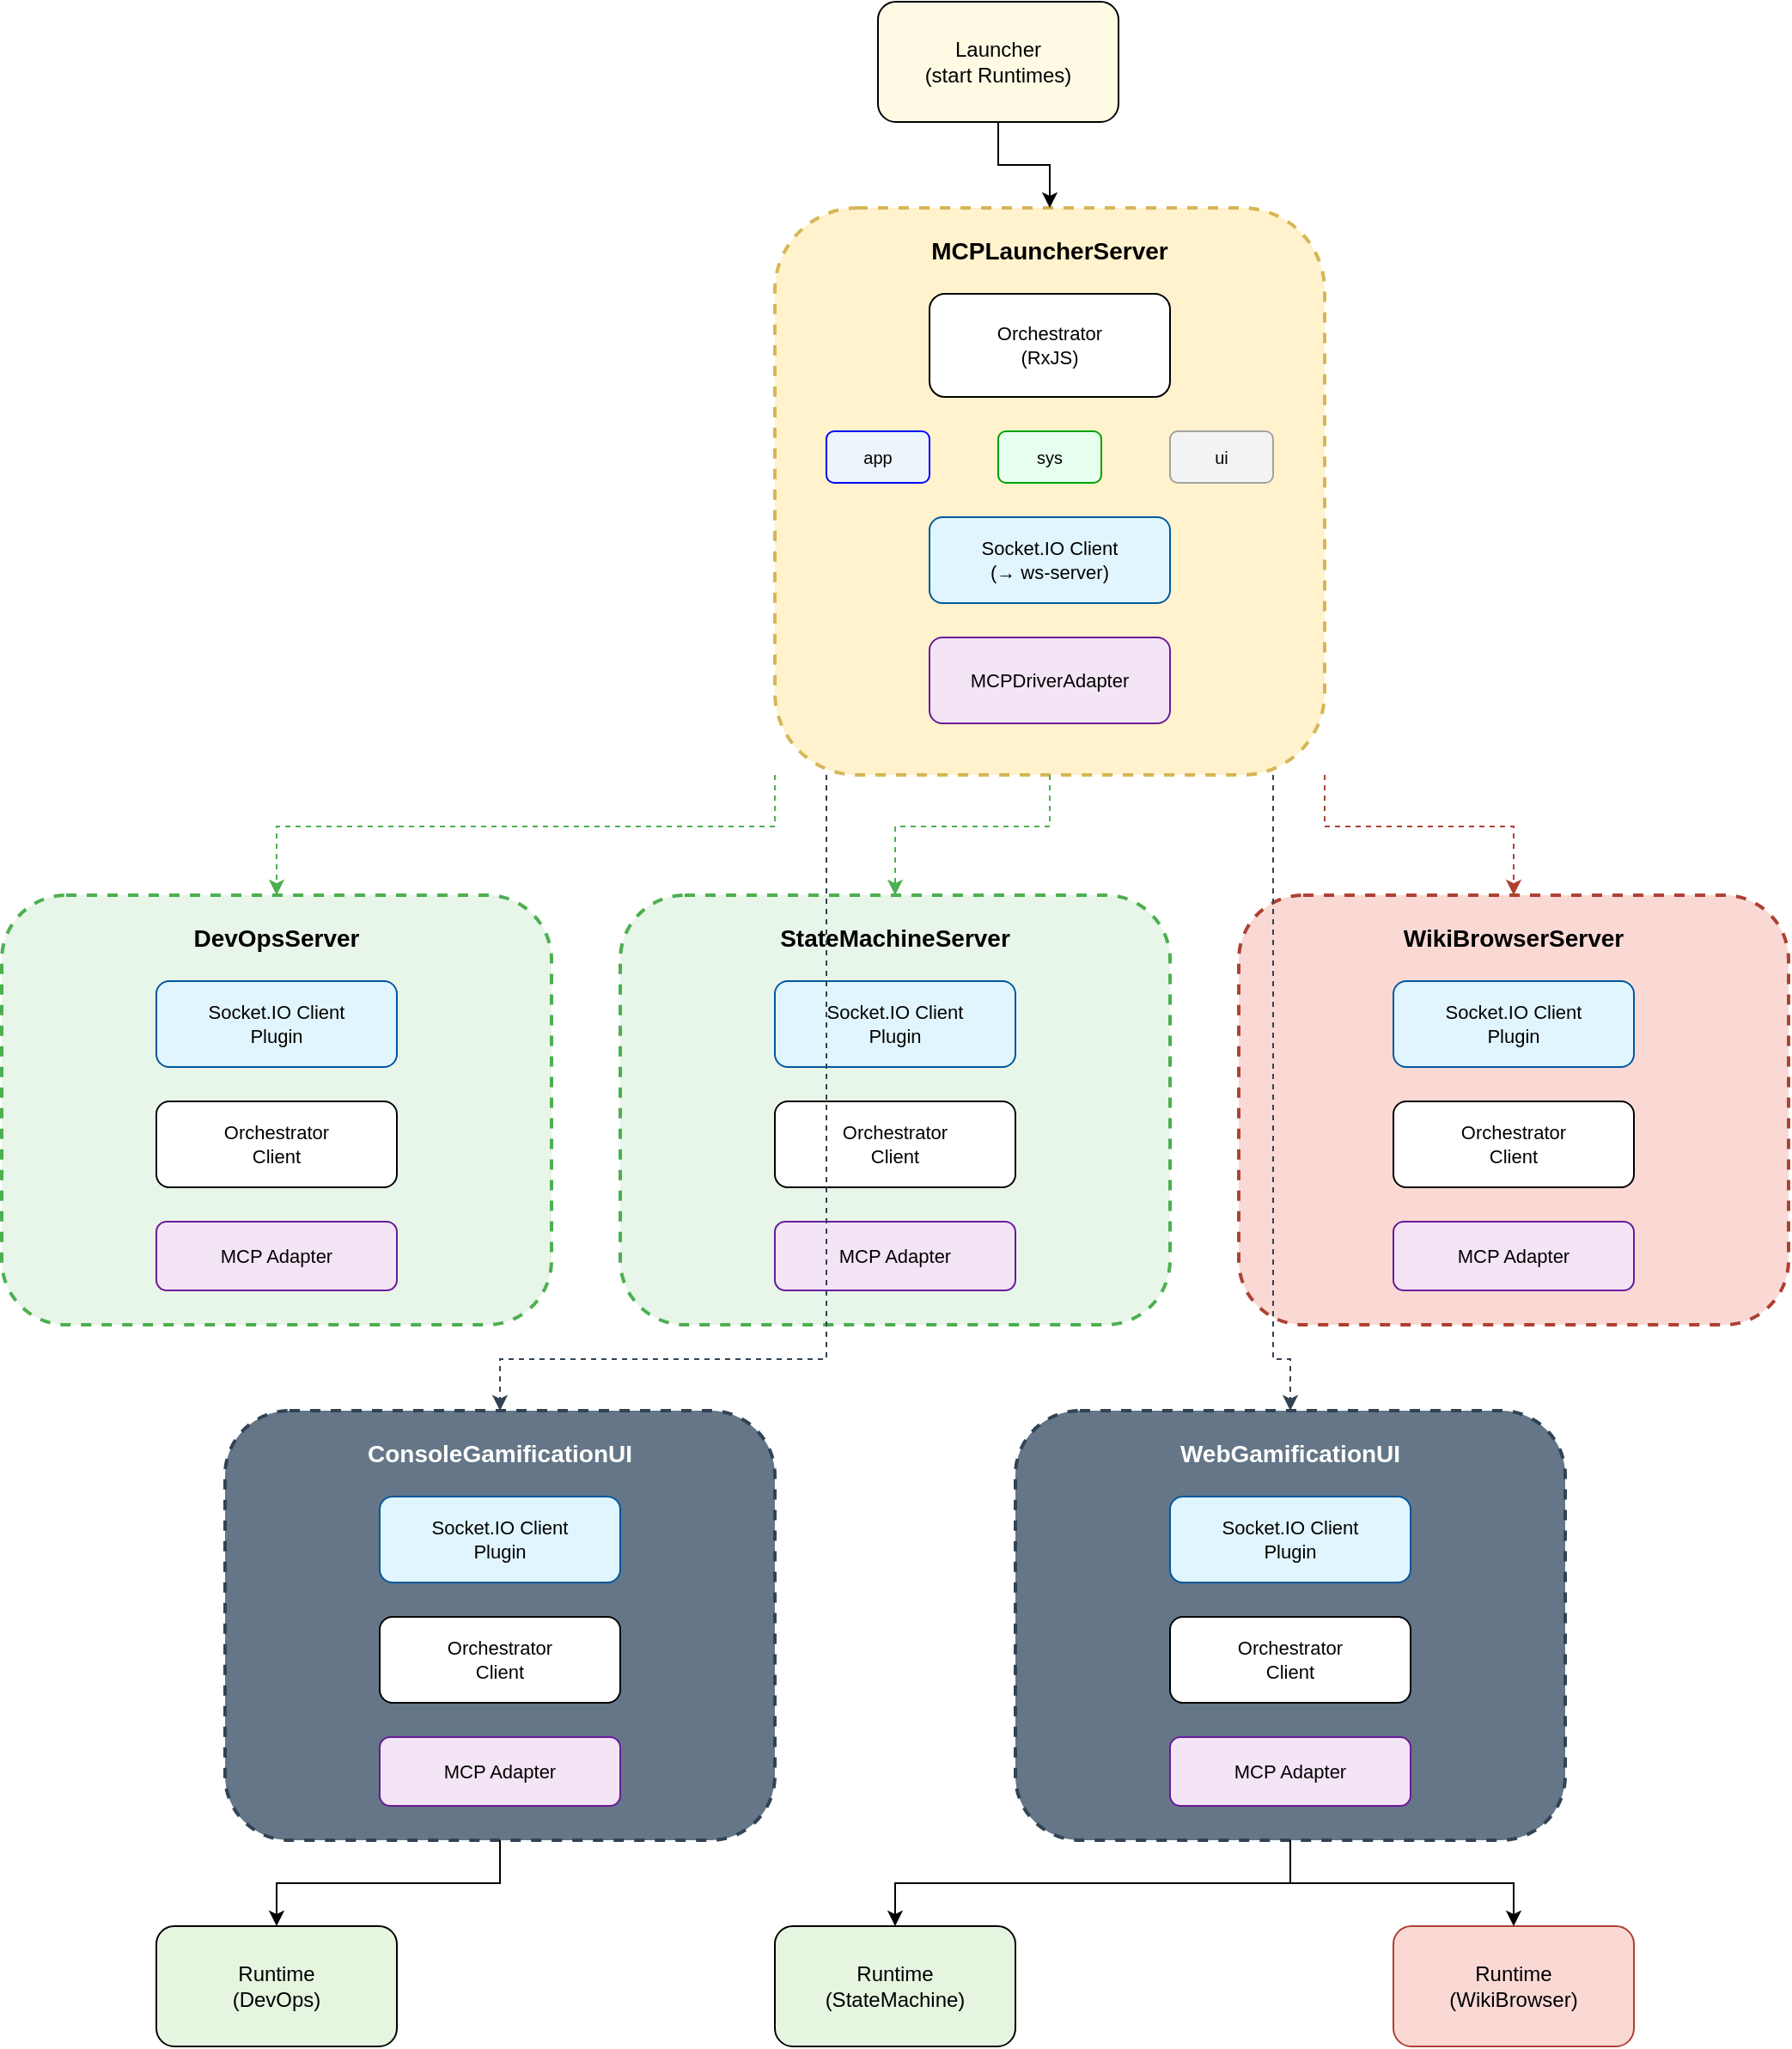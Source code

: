 <?xml version="1.0" encoding="UTF-8"?>
<mxfile version="28.1.2">
  <diagram name="Page-1" id="nrMDSHrh1mtwg5gxZ5Ba">
    <mxGraphModel dx="1477" dy="488" grid="1" gridSize="10" guides="1" tooltips="1" connect="1" arrows="1" fold="1" page="1" pageScale="1" pageWidth="1654" pageHeight="2339" math="0" shadow="0">
      <root>
        <mxCell id="0" />
        <mxCell id="1" parent="0" />
        <mxCell id="launcher" value="Launcher&lt;br&gt;(start Runtimes)" style="rounded=1;whiteSpace=wrap;html=1;fontSize=12;fontColor=#000000;strokeColor=#000000;fillColor=#FFFAE3;" vertex="1" parent="1">
          <mxGeometry x="480" y="100" width="140" height="70" as="geometry" />
        </mxCell>
        <mxCell id="launcher-server-group" value="" style="group" vertex="1" connectable="0" parent="1">
          <mxGeometry x="420" y="220" width="320" height="330" as="geometry" />
        </mxCell>
        <mxCell id="launcher-server-bg" value="" style="rounded=1;whiteSpace=wrap;html=1;fillColor=#FFF2CC;strokeColor=#D6B656;strokeWidth=2;dashed=1;" vertex="1" parent="launcher-server-group">
          <mxGeometry width="320" height="330" as="geometry" />
        </mxCell>
        <mxCell id="launcher-server-title" value="MCPLauncherServer" style="text;html=1;strokeColor=none;fillColor=none;align=center;verticalAlign=middle;whiteSpace=wrap;rounded=0;fontSize=14;fontStyle=1;" vertex="1" parent="launcher-server-group">
          <mxGeometry x="80" y="10" width="160" height="30" as="geometry" />
        </mxCell>
        <mxCell id="launcher-orchestrator" value="Orchestrator&lt;br&gt;(RxJS)" style="rounded=1;whiteSpace=wrap;html=1;fontSize=11;fillColor=#FFFFFF;strokeColor=#000000;" vertex="1" parent="launcher-server-group">
          <mxGeometry x="90" y="50" width="140" height="60" as="geometry" />
        </mxCell>
        <mxCell id="launcher-channel-app" value="app" style="rounded=1;whiteSpace=wrap;html=1;fontSize=10;fillColor=#EBF5FB;strokeColor=#0000FF;" vertex="1" parent="launcher-server-group">
          <mxGeometry x="30" y="130" width="60" height="30" as="geometry" />
        </mxCell>
        <mxCell id="launcher-channel-sys" value="sys" style="rounded=1;whiteSpace=wrap;html=1;fontSize=10;fillColor=#E6FFEF;strokeColor=#00A200;" vertex="1" parent="launcher-server-group">
          <mxGeometry x="130" y="130" width="60" height="30" as="geometry" />
        </mxCell>
        <mxCell id="launcher-channel-ui" value="ui" style="rounded=1;whiteSpace=wrap;html=1;fontSize=10;fillColor=#F3F3F3;strokeColor=#A2A2A2;" vertex="1" parent="launcher-server-group">
          <mxGeometry x="230" y="130" width="60" height="30" as="geometry" />
        </mxCell>
        <mxCell id="launcher-socket-client" value="Socket.IO Client&lt;br&gt;(→ ws-server)" style="rounded=1;whiteSpace=wrap;html=1;fontSize=11;fillColor=#E1F5FE;strokeColor=#01579B;" vertex="1" parent="launcher-server-group">
          <mxGeometry x="90" y="180" width="140" height="50" as="geometry" />
        </mxCell>
        <mxCell id="launcher-mcp-adapter" value="MCPDriverAdapter" style="rounded=1;whiteSpace=wrap;html=1;fontSize=11;fillColor=#F3E5F5;strokeColor=#6A1B9A;" vertex="1" parent="launcher-server-group">
          <mxGeometry x="90" y="250" width="140" height="50" as="geometry" />
        </mxCell>
        <mxCell id="devops-server-group" value="" style="group" vertex="1" connectable="0" parent="1">
          <mxGeometry x="-30" y="620" width="320" height="250" as="geometry" />
        </mxCell>
        <mxCell id="devops-server-bg" value="" style="rounded=1;whiteSpace=wrap;html=1;fillColor=#E8F5E9;strokeColor=#4CAF50;strokeWidth=2;dashed=1;" vertex="1" parent="devops-server-group">
          <mxGeometry width="320" height="250" as="geometry" />
        </mxCell>
        <mxCell id="devops-server-title" value="DevOpsServer" style="text;html=1;strokeColor=none;fillColor=none;align=center;verticalAlign=middle;whiteSpace=wrap;rounded=0;fontSize=14;fontStyle=1;" vertex="1" parent="devops-server-group">
          <mxGeometry x="80" y="10" width="160" height="30" as="geometry" />
        </mxCell>
        <mxCell id="devops-socket-client" value="Socket.IO Client&lt;br&gt;Plugin" style="rounded=1;whiteSpace=wrap;html=1;fontSize=11;fillColor=#E1F5FE;strokeColor=#01579B;" vertex="1" parent="devops-server-group">
          <mxGeometry x="90" y="50" width="140" height="50" as="geometry" />
        </mxCell>
        <mxCell id="devops-orchestrator-client" value="Orchestrator&lt;br&gt;Client" style="rounded=1;whiteSpace=wrap;html=1;fontSize=11;fillColor=#FFFFFF;strokeColor=#000000;" vertex="1" parent="devops-server-group">
          <mxGeometry x="90" y="120" width="140" height="50" as="geometry" />
        </mxCell>
        <mxCell id="devops-mcp-adapter" value="MCP Adapter" style="rounded=1;whiteSpace=wrap;html=1;fontSize=11;fillColor=#F3E5F5;strokeColor=#6A1B9A;" vertex="1" parent="devops-server-group">
          <mxGeometry x="90" y="190" width="140" height="40" as="geometry" />
        </mxCell>
        <mxCell id="statemachine-server-group" value="" style="group" vertex="1" connectable="0" parent="1">
          <mxGeometry x="330" y="620" width="320" height="250" as="geometry" />
        </mxCell>
        <mxCell id="statemachine-server-bg" value="" style="rounded=1;whiteSpace=wrap;html=1;fillColor=#E8F5E9;strokeColor=#4CAF50;strokeWidth=2;dashed=1;" vertex="1" parent="statemachine-server-group">
          <mxGeometry width="320" height="250" as="geometry" />
        </mxCell>
        <mxCell id="statemachine-server-title" value="StateMachineServer" style="text;html=1;strokeColor=none;fillColor=none;align=center;verticalAlign=middle;whiteSpace=wrap;rounded=0;fontSize=14;fontStyle=1;" vertex="1" parent="statemachine-server-group">
          <mxGeometry x="80" y="10" width="160" height="30" as="geometry" />
        </mxCell>
        <mxCell id="statemachine-socket-client" value="Socket.IO Client&lt;br&gt;Plugin" style="rounded=1;whiteSpace=wrap;html=1;fontSize=11;fillColor=#E1F5FE;strokeColor=#01579B;" vertex="1" parent="statemachine-server-group">
          <mxGeometry x="90" y="50" width="140" height="50" as="geometry" />
        </mxCell>
        <mxCell id="statemachine-orchestrator-client" value="Orchestrator&lt;br&gt;Client" style="rounded=1;whiteSpace=wrap;html=1;fontSize=11;fillColor=#FFFFFF;strokeColor=#000000;" vertex="1" parent="statemachine-server-group">
          <mxGeometry x="90" y="120" width="140" height="50" as="geometry" />
        </mxCell>
        <mxCell id="statemachine-mcp-adapter" value="MCP Adapter" style="rounded=1;whiteSpace=wrap;html=1;fontSize=11;fillColor=#F3E5F5;strokeColor=#6A1B9A;" vertex="1" parent="statemachine-server-group">
          <mxGeometry x="90" y="190" width="140" height="40" as="geometry" />
        </mxCell>
        <mxCell id="wikibrowser-server-group" value="" style="group" vertex="1" connectable="0" parent="1">
          <mxGeometry x="690" y="620" width="320" height="250" as="geometry" />
        </mxCell>
        <mxCell id="wikibrowser-server-bg" value="" style="rounded=1;whiteSpace=wrap;html=1;fillColor=#fad9d5;strokeColor=#ae4132;strokeWidth=2;dashed=1;" vertex="1" parent="wikibrowser-server-group">
          <mxGeometry width="320" height="250" as="geometry" />
        </mxCell>
        <mxCell id="wikibrowser-server-title" value="WikiBrowserServer" style="text;html=1;strokeColor=none;fillColor=none;align=center;verticalAlign=middle;whiteSpace=wrap;rounded=0;fontSize=14;fontStyle=1;" vertex="1" parent="wikibrowser-server-group">
          <mxGeometry x="80" y="10" width="160" height="30" as="geometry" />
        </mxCell>
        <mxCell id="wikibrowser-socket-client" value="Socket.IO Client&lt;br&gt;Plugin" style="rounded=1;whiteSpace=wrap;html=1;fontSize=11;fillColor=#E1F5FE;strokeColor=#01579B;" vertex="1" parent="wikibrowser-server-group">
          <mxGeometry x="90" y="50" width="140" height="50" as="geometry" />
        </mxCell>
        <mxCell id="wikibrowser-orchestrator-client" value="Orchestrator&lt;br&gt;Client" style="rounded=1;whiteSpace=wrap;html=1;fontSize=11;fillColor=#FFFFFF;strokeColor=#000000;" vertex="1" parent="wikibrowser-server-group">
          <mxGeometry x="90" y="120" width="140" height="50" as="geometry" />
        </mxCell>
        <mxCell id="wikibrowser-mcp-adapter" value="MCP Adapter" style="rounded=1;whiteSpace=wrap;html=1;fontSize=11;fillColor=#F3E5F5;strokeColor=#6A1B9A;" vertex="1" parent="wikibrowser-server-group">
          <mxGeometry x="90" y="190" width="140" height="40" as="geometry" />
        </mxCell>
        <mxCell id="console-ui-group" value="" style="group" vertex="1" connectable="0" parent="1">
          <mxGeometry x="100" y="920" width="320" height="250" as="geometry" />
        </mxCell>
        <mxCell id="console-ui-bg" value="" style="rounded=1;whiteSpace=wrap;html=1;fillColor=#647687;strokeColor=#314354;strokeWidth=2;dashed=1;fontColor=#ffffff;" vertex="1" parent="console-ui-group">
          <mxGeometry width="320" height="250" as="geometry" />
        </mxCell>
        <mxCell id="console-ui-title" value="ConsoleGamificationUI" style="text;html=1;strokeColor=none;fillColor=none;align=center;verticalAlign=middle;whiteSpace=wrap;rounded=0;fontSize=14;fontStyle=1;fontColor=#FFFFFF;" vertex="1" parent="console-ui-group">
          <mxGeometry x="80" y="10" width="160" height="30" as="geometry" />
        </mxCell>
        <mxCell id="console-ui-socket-client" value="Socket.IO Client&lt;br&gt;Plugin" style="rounded=1;whiteSpace=wrap;html=1;fontSize=11;fillColor=#E1F5FE;strokeColor=#01579B;" vertex="1" parent="console-ui-group">
          <mxGeometry x="90" y="50" width="140" height="50" as="geometry" />
        </mxCell>
        <mxCell id="console-ui-orchestrator-client" value="Orchestrator&lt;br&gt;Client" style="rounded=1;whiteSpace=wrap;html=1;fontSize=11;fillColor=#FFFFFF;strokeColor=#000000;" vertex="1" parent="console-ui-group">
          <mxGeometry x="90" y="120" width="140" height="50" as="geometry" />
        </mxCell>
        <mxCell id="console-ui-mcp-adapter" value="MCP Adapter" style="rounded=1;whiteSpace=wrap;html=1;fontSize=11;fillColor=#F3E5F5;strokeColor=#6A1B9A;" vertex="1" parent="console-ui-group">
          <mxGeometry x="90" y="190" width="140" height="40" as="geometry" />
        </mxCell>
        <mxCell id="web-ui-group" value="" style="group" vertex="1" connectable="0" parent="1">
          <mxGeometry x="560" y="920" width="320" height="250" as="geometry" />
        </mxCell>
        <mxCell id="web-ui-bg" value="" style="rounded=1;whiteSpace=wrap;html=1;fillColor=#647687;strokeColor=#314354;strokeWidth=2;dashed=1;fontColor=#ffffff;" vertex="1" parent="web-ui-group">
          <mxGeometry width="320" height="250" as="geometry" />
        </mxCell>
        <mxCell id="web-ui-title" value="WebGamificationUI" style="text;html=1;strokeColor=none;fillColor=none;align=center;verticalAlign=middle;whiteSpace=wrap;rounded=0;fontSize=14;fontStyle=1;fontColor=#FFFFFF;" vertex="1" parent="web-ui-group">
          <mxGeometry x="80" y="10" width="160" height="30" as="geometry" />
        </mxCell>
        <mxCell id="web-ui-socket-client" value="Socket.IO Client&lt;br&gt;Plugin" style="rounded=1;whiteSpace=wrap;html=1;fontSize=11;fillColor=#E1F5FE;strokeColor=#01579B;" vertex="1" parent="web-ui-group">
          <mxGeometry x="90" y="50" width="140" height="50" as="geometry" />
        </mxCell>
        <mxCell id="web-ui-orchestrator-client" value="Orchestrator&lt;br&gt;Client" style="rounded=1;whiteSpace=wrap;html=1;fontSize=11;fillColor=#FFFFFF;strokeColor=#000000;" vertex="1" parent="web-ui-group">
          <mxGeometry x="90" y="120" width="140" height="50" as="geometry" />
        </mxCell>
        <mxCell id="web-ui-mcp-adapter" value="MCP Adapter" style="rounded=1;whiteSpace=wrap;html=1;fontSize=11;fillColor=#F3E5F5;strokeColor=#6A1B9A;" vertex="1" parent="web-ui-group">
          <mxGeometry x="90" y="190" width="140" height="40" as="geometry" />
        </mxCell>
        <mxCell id="runtime-devops" value="Runtime&lt;br&gt;(DevOps)" style="rounded=1;whiteSpace=wrap;html=1;fontSize=12;fontColor=#000000;strokeColor=#000000;fillColor=#E5F5E0;" vertex="1" parent="1">
          <mxGeometry x="60" y="1220" width="140" height="70" as="geometry" />
        </mxCell>
        <mxCell id="runtime-statemachine" value="Runtime&lt;br&gt;(StateMachine)" style="rounded=1;whiteSpace=wrap;html=1;fontSize=12;fontColor=#000000;strokeColor=#000000;fillColor=#E5F5E0;" vertex="1" parent="1">
          <mxGeometry x="420" y="1220" width="140" height="70" as="geometry" />
        </mxCell>
        <mxCell id="runtime-wiki" value="Runtime&lt;br&gt;(WikiBrowser)" style="rounded=1;whiteSpace=wrap;html=1;fontSize=12;strokeColor=#ae4132;fillColor=#fad9d5;" vertex="1" parent="1">
          <mxGeometry x="780" y="1220" width="140" height="70" as="geometry" />
        </mxCell>
        <mxCell id="edge-launcher-to-launcher-server" style="edgeStyle=orthogonalEdgeStyle;rounded=0;orthogonalLoop=1;jettySize=auto;html=1;strokeColor=#000000;" edge="1" parent="1" source="launcher" target="launcher-server-group">
          <mxGeometry relative="1" as="geometry" />
        </mxCell>
        <mxCell id="edge-launcher-server-to-devops" style="edgeStyle=orthogonalEdgeStyle;rounded=0;orthogonalLoop=1;jettySize=auto;html=1;strokeColor=#4CAF50;strokeWidth=1;dashed=1;endArrow=classic;endFill=1;" edge="1" parent="1" source="launcher-server-group" target="devops-server-group">
          <mxGeometry relative="1" as="geometry">
            <Array as="points">
              <mxPoint x="420" y="580" />
              <mxPoint x="130" y="580" />
            </Array>
          </mxGeometry>
        </mxCell>
        <mxCell id="edge-launcher-server-to-statemachine" style="edgeStyle=orthogonalEdgeStyle;rounded=0;orthogonalLoop=1;jettySize=auto;html=1;strokeColor=#4CAF50;strokeWidth=1;dashed=1;endArrow=classic;endFill=1;" edge="1" parent="1" source="launcher-server-group" target="statemachine-server-group">
          <mxGeometry relative="1" as="geometry">
            <Array as="points">
              <mxPoint x="580" y="580" />
              <mxPoint x="490" y="580" />
            </Array>
          </mxGeometry>
        </mxCell>
        <mxCell id="edge-launcher-server-to-wiki" style="edgeStyle=orthogonalEdgeStyle;rounded=0;orthogonalLoop=1;jettySize=auto;html=1;strokeColor=#ae4132;strokeWidth=1;dashed=1;endArrow=classic;endFill=1;" edge="1" parent="1" source="launcher-server-group" target="wikibrowser-server-group">
          <mxGeometry relative="1" as="geometry">
            <Array as="points">
              <mxPoint x="740" y="580" />
              <mxPoint x="850" y="580" />
            </Array>
          </mxGeometry>
        </mxCell>
        <mxCell id="edge-launcher-server-to-console-ui" style="edgeStyle=orthogonalEdgeStyle;rounded=0;orthogonalLoop=1;jettySize=auto;html=1;strokeColor=#314354;strokeWidth=1;dashed=1;endArrow=classic;endFill=1;" edge="1" parent="1" source="launcher-server-group" target="console-ui-group">
          <mxGeometry relative="1" as="geometry">
            <Array as="points">
              <mxPoint x="450" y="890" />
              <mxPoint x="260" y="890" />
            </Array>
          </mxGeometry>
        </mxCell>
        <mxCell id="edge-launcher-server-to-web-ui" style="edgeStyle=orthogonalEdgeStyle;rounded=0;orthogonalLoop=1;jettySize=auto;html=1;strokeColor=#314354;strokeWidth=1;dashed=1;endArrow=classic;endFill=1;" edge="1" parent="1" source="launcher-server-group" target="web-ui-group">
          <mxGeometry relative="1" as="geometry">
            <Array as="points">
              <mxPoint x="710" y="890" />
              <mxPoint x="720" y="890" />
            </Array>
          </mxGeometry>
        </mxCell>
        <mxCell id="edge-console-ui-to-runtime-devops" style="edgeStyle=orthogonalEdgeStyle;rounded=0;orthogonalLoop=1;jettySize=auto;html=1;strokeColor=#000000;" edge="1" parent="1" source="console-ui-group" target="runtime-devops">
          <mxGeometry relative="1" as="geometry" />
        </mxCell>
        <mxCell id="edge-web-ui-to-runtime-statemachine" style="edgeStyle=orthogonalEdgeStyle;rounded=0;orthogonalLoop=1;jettySize=auto;html=1;strokeColor=#000000;" edge="1" parent="1" source="web-ui-group" target="runtime-statemachine">
          <mxGeometry relative="1" as="geometry" />
        </mxCell>
        <mxCell id="edge-web-ui-to-runtime-wiki" style="edgeStyle=orthogonalEdgeStyle;rounded=0;orthogonalLoop=1;jettySize=auto;html=1;strokeColor=#000000;" edge="1" parent="1" source="web-ui-group" target="runtime-wiki">
          <mxGeometry relative="1" as="geometry" />
        </mxCell>
      </root>
    </mxGraphModel>
  </diagram>
</mxfile>
```// filepath: pvsnp/orchestrator/EXTENDED_ARCHITECTURE.drawio
<?xml version="1.0" encoding="UTF-8"?>
<mxfile host="app.diagrams.net" agent="GitHubCopilot" version="28.1.2">
  <diagram name="Page-1" id="nrMDSHrh1mtwg5gxZ5Ba">
    <mxGraphModel dx="1477" dy="488" grid="1" gridSize="10" guides="1" tooltips="1" connect="1" arrows="1" fold="1" page="1" pageScale="1" pageWidth="1654" pageHeight="2339" math="0" shadow="0">
      <root>
        <mxCell id="0" />
        <mxCell id="1" parent="0" />
        <mxCell id="launcher" value="Launcher&lt;br&gt;(start Runtimes)" style="rounded=1;whiteSpace=wrap;html=1;fontSize=12;fontColor=#000000;strokeColor=#000000;fillColor=#FFFAE3;" vertex="1" parent="1">
          <mxGeometry x="480" y="100" width="140" height="70" as="geometry" />
        </mxCell>
        <mxCell id="launcher-server-group" value="" style="group" vertex="1" connectable="0" parent="1">
          <mxGeometry x="420" y="220" width="320" height="330" as="geometry" />
        </mxCell>
        <mxCell id="launcher-server-bg" value="" style="rounded=1;whiteSpace=wrap;html=1;fillColor=#FFF2CC;strokeColor=#D6B656;strokeWidth=2;dashed=1;" vertex="1" parent="launcher-server-group">
          <mxGeometry width="320" height="330" as="geometry" />
        </mxCell>
        <mxCell id="launcher-server-title" value="MCPLauncherServer" style="text;html=1;strokeColor=none;fillColor=none;align=center;verticalAlign=middle;whiteSpace=wrap;rounded=0;fontSize=14;fontStyle=1;" vertex="1" parent="launcher-server-group">
          <mxGeometry x="80" y="10" width="160" height="30" as="geometry" />
        </mxCell>
        <mxCell id="launcher-orchestrator" value="Orchestrator&lt;br&gt;(RxJS)" style="rounded=1;whiteSpace=wrap;html=1;fontSize=11;fillColor=#FFFFFF;strokeColor=#000000;" vertex="1" parent="launcher-server-group">
          <mxGeometry x="90" y="50" width="140" height="60" as="geometry" />
        </mxCell>
        <mxCell id="launcher-channel-app" value="app" style="rounded=1;whiteSpace=wrap;html=1;fontSize=10;fillColor=#EBF5FB;strokeColor=#0000FF;" vertex="1" parent="launcher-server-group">
          <mxGeometry x="30" y="130" width="60" height="30" as="geometry" />
        </mxCell>
        <mxCell id="launcher-channel-sys" value="sys" style="rounded=1;whiteSpace=wrap;html=1;fontSize=10;fillColor=#E6FFEF;strokeColor=#00A200;" vertex="1" parent="launcher-server-group">
          <mxGeometry x="130" y="130" width="60" height="30" as="geometry" />
        </mxCell>
        <mxCell id="launcher-channel-ui" value="ui" style="rounded=1;whiteSpace=wrap;html=1;fontSize=10;fillColor=#F3F3F3;strokeColor=#A2A2A2;" vertex="1" parent="launcher-server-group">
          <mxGeometry x="230" y="130" width="60" height="30" as="geometry" />
        </mxCell>
        <mxCell id="launcher-socket-client" value="Socket.IO Client&lt;br&gt;(→ ws-server)" style="rounded=1;whiteSpace=wrap;html=1;fontSize=11;fillColor=#E1F5FE;strokeColor=#01579B;" vertex="1" parent="launcher-server-group">
          <mxGeometry x="90" y="180" width="140" height="50" as="geometry" />
        </mxCell>
        <mxCell id="launcher-mcp-adapter" value="MCPDriverAdapter" style="rounded=1;whiteSpace=wrap;html=1;fontSize=11;fillColor=#F3E5F5;strokeColor=#6A1B9A;" vertex="1" parent="launcher-server-group">
          <mxGeometry x="90" y="250" width="140" height="50" as="geometry" />
        </mxCell>
        <mxCell id="devops-server-group" value="" style="group" vertex="1" connectable="0" parent="1">
          <mxGeometry x="-30" y="620" width="320" height="250" as="geometry" />
        </mxCell>
        <mxCell id="devops-server-bg" value="" style="rounded=1;whiteSpace=wrap;html=1;fillColor=#E8F5E9;strokeColor=#4CAF50;strokeWidth=2;dashed=1;" vertex="1" parent="devops-server-group">
          <mxGeometry width="320" height="250" as="geometry" />
        </mxCell>
        <mxCell id="devops-server-title" value="DevOpsServer" style="text;html=1;strokeColor=none;fillColor=none;align=center;verticalAlign=middle;whiteSpace=wrap;rounded=0;fontSize=14;fontStyle=1;" vertex="1" parent="devops-server-group">
          <mxGeometry x="80" y="10" width="160" height="30" as="geometry" />
        </mxCell>
        <mxCell id="devops-socket-client" value="Socket.IO Client&lt;br&gt;Plugin" style="rounded=1;whiteSpace=wrap;html=1;fontSize=11;fillColor=#E1F5FE;strokeColor=#01579B;" vertex="1" parent="devops-server-group">
          <mxGeometry x="90" y="50" width="140" height="50" as="geometry" />
        </mxCell>
        <mxCell id="devops-orchestrator-client" value="Orchestrator&lt;br&gt;Client" style="rounded=1;whiteSpace=wrap;html=1;fontSize=11;fillColor=#FFFFFF;strokeColor=#000000;" vertex="1" parent="devops-server-group">
          <mxGeometry x="90" y="120" width="140" height="50" as="geometry" />
        </mxCell>
        <mxCell id="devops-mcp-adapter" value="MCP Adapter" style="rounded=1;whiteSpace=wrap;html=1;fontSize=11;fillColor=#F3E5F5;strokeColor=#6A1B9A;" vertex="1" parent="devops-server-group">
          <mxGeometry x="90" y="190" width="140" height="40" as="geometry" />
        </mxCell>
        <mxCell id="statemachine-server-group" value="" style="group" vertex="1" connectable="0" parent="1">
          <mxGeometry x="330" y="620" width="320" height="250" as="geometry" />
        </mxCell>
        <mxCell id="statemachine-server-bg" value="" style="rounded=1;whiteSpace=wrap;html=1;fillColor=#E8F5E9;strokeColor=#4CAF50;strokeWidth=2;dashed=1;" vertex="1" parent="statemachine-server-group">
          <mxGeometry width="320" height="250" as="geometry" />
        </mxCell>
        <mxCell id="statemachine-server-title" value="StateMachineServer" style="text;html=1;strokeColor=none;fillColor=none;align=center;verticalAlign=middle;whiteSpace=wrap;rounded=0;fontSize=14;fontStyle=1;" vertex="1" parent="statemachine-server-group">
          <mxGeometry x="80" y="10" width="160" height="30" as="geometry" />
        </mxCell>
        <mxCell id="statemachine-socket-client" value="Socket.IO Client&lt;br&gt;Plugin" style="rounded=1;whiteSpace=wrap;html=1;fontSize=11;fillColor=#E1F5FE;strokeColor=#01579B;" vertex="1" parent="statemachine-server-group">
          <mxGeometry x="90" y="50" width="140" height="50" as="geometry" />
        </mxCell>
        <mxCell id="statemachine-orchestrator-client" value="Orchestrator&lt;br&gt;Client" style="rounded=1;whiteSpace=wrap;html=1;fontSize=11;fillColor=#FFFFFF;strokeColor=#000000;" vertex="1" parent="statemachine-server-group">
          <mxGeometry x="90" y="120" width="140" height="50" as="geometry" />
        </mxCell>
        <mxCell id="statemachine-mcp-adapter" value="MCP Adapter" style="rounded=1;whiteSpace=wrap;html=1;fontSize=11;fillColor=#F3E5F5;strokeColor=#6A1B9A;" vertex="1" parent="statemachine-server-group">
          <mxGeometry x="90" y="190" width="140" height="40" as="geometry" />
        </mxCell>
        <mxCell id="wikibrowser-server-group" value="" style="group" vertex="1" connectable="0" parent="1">
          <mxGeometry x="690" y="620" width="320" height="250" as="geometry" />
        </mxCell>
        <mxCell id="wikibrowser-server-bg" value="" style="rounded=1;whiteSpace=wrap;html=1;fillColor=#fad9d5;strokeColor=#ae4132;strokeWidth=2;dashed=1;" vertex="1" parent="wikibrowser-server-group">
          <mxGeometry width="320" height="250" as="geometry" />
        </mxCell>
        <mxCell id="wikibrowser-server-title" value="WikiBrowserServer" style="text;html=1;strokeColor=none;fillColor=none;align=center;verticalAlign=middle;whiteSpace=wrap;rounded=0;fontSize=14;fontStyle=1;" vertex="1" parent="wikibrowser-server-group">
          <mxGeometry x="80" y="10" width="160" height="30" as="geometry" />
        </mxCell>
        <mxCell id="wikibrowser-socket-client" value="Socket.IO Client&lt;br&gt;Plugin" style="rounded=1;whiteSpace=wrap;html=1;fontSize=11;fillColor=#E1F5FE;strokeColor=#01579B;" vertex="1" parent="wikibrowser-server-group">
          <mxGeometry x="90" y="50" width="140" height="50" as="geometry" />
        </mxCell>
        <mxCell id="wikibrowser-orchestrator-client" value="Orchestrator&lt;br&gt;Client" style="rounded=1;whiteSpace=wrap;html=1;fontSize=11;fillColor=#FFFFFF;strokeColor=#000000;" vertex="1" parent="wikibrowser-server-group">
          <mxGeometry x="90" y="120" width="140" height="50" as="geometry" />
        </mxCell>
        <mxCell id="wikibrowser-mcp-adapter" value="MCP Adapter" style="rounded=1;whiteSpace=wrap;html=1;fontSize=11;fillColor=#F3E5F5;strokeColor=#6A1B9A;" vertex="1" parent="wikibrowser-server-group">
          <mxGeometry x="90" y="190" width="140" height="40" as="geometry" />
        </mxCell>
        <mxCell id="console-ui-group" value="" style="group" vertex="1" connectable="0" parent="1">
          <mxGeometry x="100" y="920" width="320" height="250" as="geometry" />
        </mxCell>
        <mxCell id="console-ui-bg" value="" style="rounded=1;whiteSpace=wrap;html=1;fillColor=#647687;strokeColor=#314354;strokeWidth=2;dashed=1;fontColor=#ffffff;" vertex="1" parent="console-ui-group">
          <mxGeometry width="320" height="250" as="geometry" />
        </mxCell>
        <mxCell id="console-ui-title" value="ConsoleGamificationUI" style="text;html=1;strokeColor=none;fillColor=none;align=center;verticalAlign=middle;whiteSpace=wrap;rounded=0;fontSize=14;fontStyle=1;fontColor=#FFFFFF;" vertex="1" parent="console-ui-group">
          <mxGeometry x="80" y="10" width="160" height="30" as="geometry" />
        </mxCell>
        <mxCell id="console-ui-socket-client" value="Socket.IO Client&lt;br&gt;Plugin" style="rounded=1;whiteSpace=wrap;html=1;fontSize=11;fillColor=#E1F5FE;strokeColor=#01579B;" vertex="1" parent="console-ui-group">
          <mxGeometry x="90" y="50" width="140" height="50" as="geometry" />
        </mxCell>
        <mxCell id="console-ui-orchestrator-client" value="Orchestrator&lt;br&gt;Client" style="rounded=1;whiteSpace=wrap;html=1;fontSize=11;fillColor=#FFFFFF;strokeColor=#000000;" vertex="1" parent="console-ui-group">
          <mxGeometry x="90" y="120" width="140" height="50" as="geometry" />
        </mxCell>
        <mxCell id="console-ui-mcp-adapter" value="MCP Adapter" style="rounded=1;whiteSpace=wrap;html=1;fontSize=11;fillColor=#F3E5F5;strokeColor=#6A1B9A;" vertex="1" parent="console-ui-group">
          <mxGeometry x="90" y="190" width="140" height="40" as="geometry" />
        </mxCell>
        <mxCell id="web-ui-group" value="" style="group" vertex="1" connectable="0" parent="1">
          <mxGeometry x="560" y="920" width="320" height="250" as="geometry" />
        </mxCell>
        <mxCell id="web-ui-bg" value="" style="rounded=1;whiteSpace=wrap;html=1;fillColor=#647687;strokeColor=#314354;strokeWidth=2;dashed=1;fontColor=#ffffff;" vertex="1" parent="web-ui-group">
          <mxGeometry width="320" height="250" as="geometry" />
        </mxCell>
        <mxCell id="web-ui-title" value="WebGamificationUI" style="text;html=1;strokeColor=none;fillColor=none;align=center;verticalAlign=middle;whiteSpace=wrap;rounded=0;fontSize=14;fontStyle=1;fontColor=#FFFFFF;" vertex="1" parent="web-ui-group">
          <mxGeometry x="80" y="10" width="160" height="30" as="geometry" />
        </mxCell>
        <mxCell id="web-ui-socket-client" value="Socket.IO Client&lt;br&gt;Plugin" style="rounded=1;whiteSpace=wrap;html=1;fontSize=11;fillColor=#E1F5FE;strokeColor=#01579B;" vertex="1" parent="web-ui-group">
          <mxGeometry x="90" y="50" width="140" height="50" as="geometry" />
        </mxCell>
        <mxCell id="web-ui-orchestrator-client" value="Orchestrator&lt;br&gt;Client" style="rounded=1;whiteSpace=wrap;html=1;fontSize=11;fillColor=#FFFFFF;strokeColor=#000000;" vertex="1" parent="web-ui-group">
          <mxGeometry x="90" y="120" width="140" height="50" as="geometry" />
        </mxCell>
        <mxCell id="web-ui-mcp-adapter" value="MCP Adapter" style="rounded=1;whiteSpace=wrap;html=1;fontSize=11;fillColor=#F3E5F5;strokeColor=#6A1B9A;" vertex="1" parent="web-ui-group">
          <mxGeometry x="90" y="190" width="140" height="40" as="geometry" />
        </mxCell>
        <mxCell id="runtime-devops" value="Runtime&lt;br&gt;(DevOps)" style="rounded=1;whiteSpace=wrap;html=1;fontSize=12;fontColor=#000000;strokeColor=#000000;fillColor=#E5F5E0;" vertex="1" parent="1">
          <mxGeometry x="60" y="1220" width="140" height="70" as="geometry" />
        </mxCell>
        <mxCell id="runtime-statemachine" value="Runtime&lt;br&gt;(StateMachine)" style="rounded=1;whiteSpace=wrap;html=1;fontSize=12;fontColor=#000000;strokeColor=#000000;fillColor=#E5F5E0;" vertex="1" parent="1">
          <mxGeometry x="420" y="1220" width="140" height="70" as="geometry" />
        </mxCell>
        <mxCell id="runtime-wiki" value="Runtime&lt;br&gt;(WikiBrowser)" style="rounded=1;whiteSpace=wrap;html=1;fontSize=12;strokeColor=#ae4132;fillColor=#fad9d5;" vertex="1" parent="1">
          <mxGeometry x="780" y="1220" width="140" height="70" as="geometry" />
        </mxCell>
        <mxCell id="edge-launcher-to-launcher-server" style="edgeStyle=orthogonalEdgeStyle;rounded=0;orthogonalLoop=1;jettySize=auto;html=1;strokeColor=#000000;" edge="1" parent="1" source="launcher" target="launcher-server-group">
          <mxGeometry relative="1" as="geometry" />
        </mxCell>
        <mxCell id="edge-launcher-server-to-devops" style="edgeStyle=orthogonalEdgeStyle;rounded=0;orthogonalLoop=1;jettySize=auto;html=1;strokeColor=#4CAF50;strokeWidth=1;dashed=1;endArrow=classic;endFill=1;" edge="1" parent="1" source="launcher-server-group" target="devops-server-group">
          <mxGeometry relative="1" as="geometry">
            <Array as="points">
              <mxPoint x="420" y="580" />
              <mxPoint x="130" y="580" />
            </Array>
          </mxGeometry>
        </mxCell>
        <mxCell id="edge-launcher-server-to-statemachine" style="edgeStyle=orthogonalEdgeStyle;rounded=0;orthogonalLoop=1;jettySize=auto;html=1;strokeColor=#4CAF50;strokeWidth=1;dashed=1;endArrow=classic;endFill=1;" edge="1" parent="1" source="launcher-server-group" target="statemachine-server-group">
          <mxGeometry relative="1" as="geometry">
            <Array as="points">
              <mxPoint x="580" y="580" />
              <mxPoint x="490" y="580" />
            </Array>
          </mxGeometry>
        </mxCell>
        <mxCell id="edge-launcher-server-to-wiki" style="edgeStyle=orthogonalEdgeStyle;rounded=0;orthogonalLoop=1;jettySize=auto;html=1;strokeColor=#ae4132;strokeWidth=1;dashed=1;endArrow=classic;endFill=1;" edge="1" parent="1" source="launcher-server-group" target="wikibrowser-server-group">
          <mxGeometry relative="1" as="geometry">
            <Array as="points">
              <mxPoint x="740" y="580" />
              <mxPoint x="850" y="580" />
            </Array>
          </mxGeometry>
        </mxCell>
        <mxCell id="edge-launcher-server-to-console-ui" style="edgeStyle=orthogonalEdgeStyle;rounded=0;orthogonalLoop=1;jettySize=auto;html=1;strokeColor=#314354;strokeWidth=1;dashed=1;endArrow=classic;endFill=1;" edge="1" parent="1" source="launcher-server-group" target="console-ui-group">
          <mxGeometry relative="1" as="geometry">
            <Array as="points">
              <mxPoint x="450" y="890" />
              <mxPoint x="260" y="890" />
            </Array>
          </mxGeometry>
        </mxCell>
        <mxCell id="edge-launcher-server-to-web-ui" style="edgeStyle=orthogonalEdgeStyle;rounded=0;orthogonalLoop=1;jettySize=auto;html=1;strokeColor=#314354;strokeWidth=1;dashed=1;endArrow=classic;endFill=1;" edge="1" parent="1" source="launcher-server-group" target="web-ui-group">
          <mxGeometry relative="1" as="geometry">
            <Array as="points">
              <mxPoint x="710" y="890" />
              <mxPoint x="720" y="890" />
            </Array>
          </mxGeometry>
        </mxCell>
        <mxCell id="edge-console-ui-to-runtime-devops" style="edgeStyle=orthogonalEdgeStyle;rounded=0;orthogonalLoop=1;jettySize=auto;html=1;strokeColor=#000000;" edge="1" parent="1" source="console-ui-group" target="runtime-devops">
          <mxGeometry relative="1" as="geometry" />
        </mxCell>
        <mxCell id="edge-web-ui-to-runtime-statemachine" style="edgeStyle=orthogonalEdgeStyle;rounded=0;orthogonalLoop=1;jettySize=auto;html=1;strokeColor=#000000;" edge="1" parent="1" source="web-ui-group" target="runtime-statemachine">
          <mxGeometry relative="1" as="geometry" />
        </mxCell>
        <mxCell id="edge-web-ui-to-runtime-wiki" style="edgeStyle=orthogonalEdgeStyle;rounded=0;orthogonalLoop=1;jettySize=auto;html=1;strokeColor=#000000;" edge="1" parent="1" source="web-ui-group" target="runtime-wiki">
          <mxGeometry relative="1" as="geometry" />
        </mxCell>
      </root>
    </mxGraphModel>
  </diagram>
</mxfile>